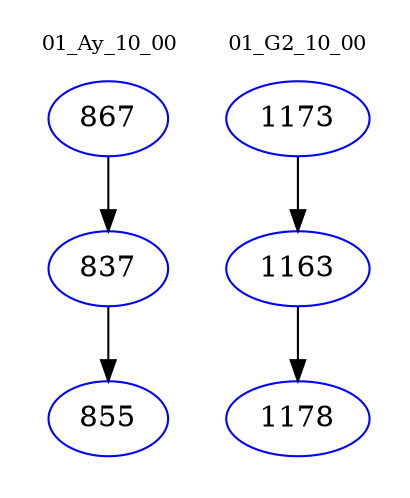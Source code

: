 digraph{
subgraph cluster_0 {
color = white
label = "01_Ay_10_00";
fontsize=10;
T0_867 [label="867", color="blue"]
T0_867 -> T0_837 [color="black"]
T0_837 [label="837", color="blue"]
T0_837 -> T0_855 [color="black"]
T0_855 [label="855", color="blue"]
}
subgraph cluster_1 {
color = white
label = "01_G2_10_00";
fontsize=10;
T1_1173 [label="1173", color="blue"]
T1_1173 -> T1_1163 [color="black"]
T1_1163 [label="1163", color="blue"]
T1_1163 -> T1_1178 [color="black"]
T1_1178 [label="1178", color="blue"]
}
}
